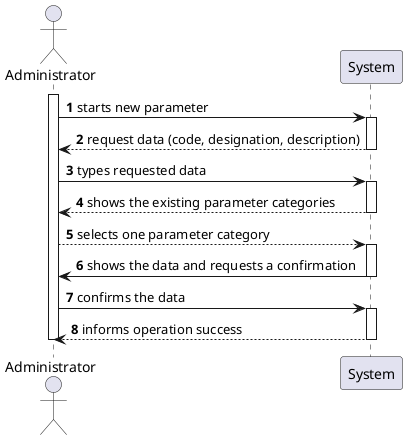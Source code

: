 @startuml
'https://plantuml.com/sequence-diagram

autonumber

actor Administrator as ADM
activate ADM

ADM -> System ++: starts new parameter
System --> ADM --: request data (code, designation, description)
ADM -> System ++: types requested data
System --> ADM --: shows the existing parameter categories
ADM --> System ++: selects one parameter category
System -> ADM --: shows the data and requests a confirmation
ADM -> System ++: confirms the data
System --> ADM --: informs operation success

deactivate ADM

@enduml